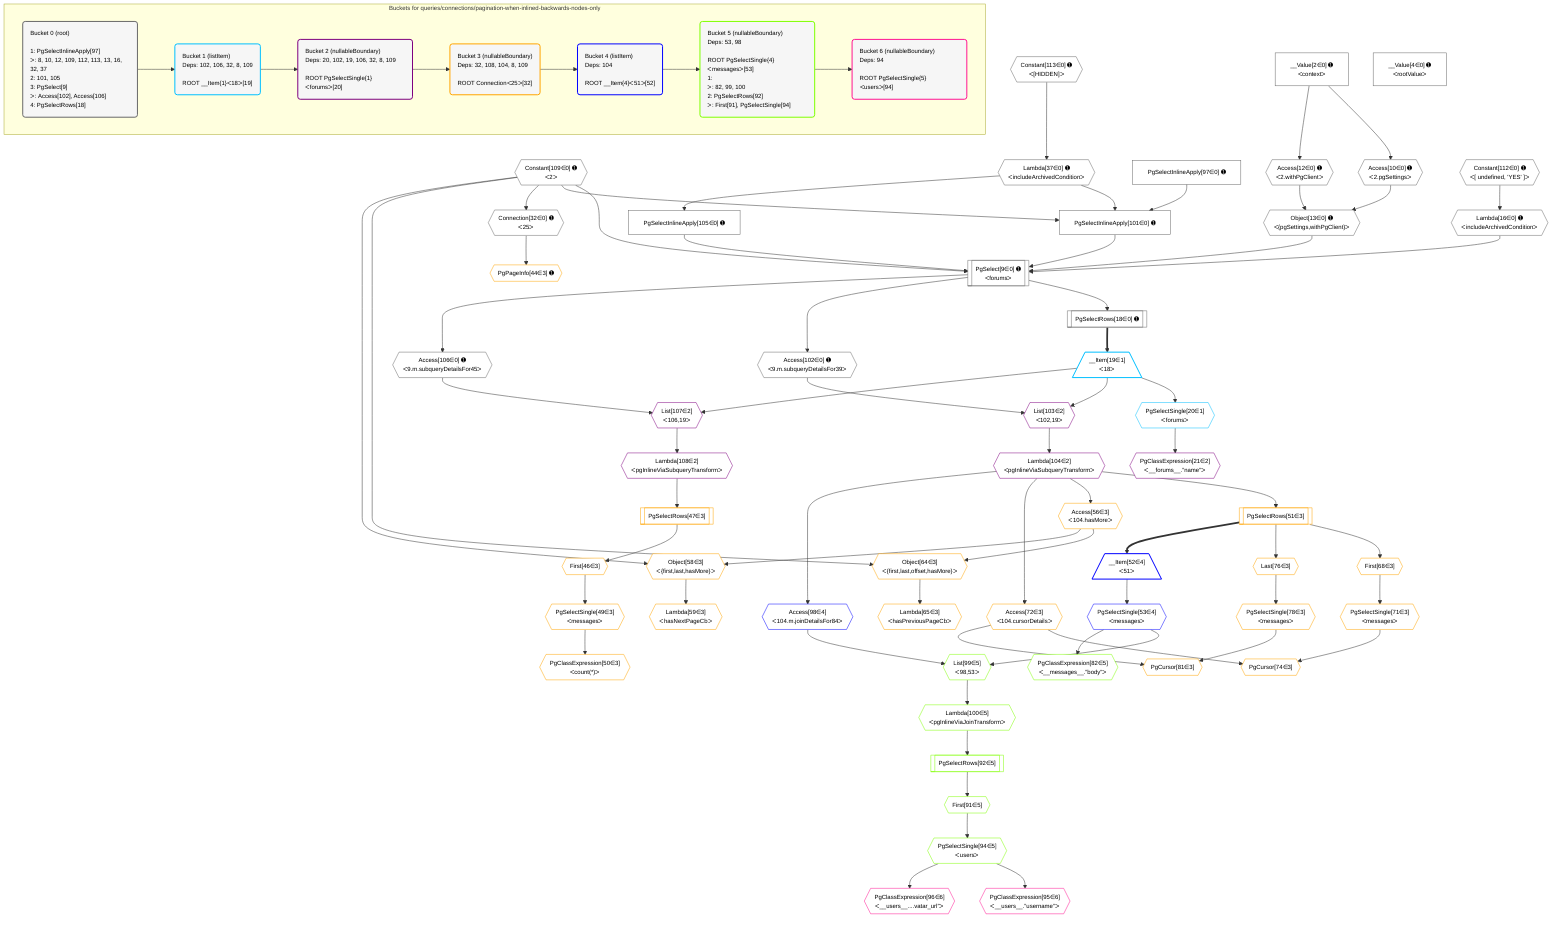 %%{init: {'themeVariables': { 'fontSize': '12px'}}}%%
graph TD
    classDef path fill:#eee,stroke:#000,color:#000
    classDef plan fill:#fff,stroke-width:1px,color:#000
    classDef itemplan fill:#fff,stroke-width:2px,color:#000
    classDef unbatchedplan fill:#dff,stroke-width:1px,color:#000
    classDef sideeffectplan fill:#fcc,stroke-width:2px,color:#000
    classDef bucket fill:#f6f6f6,color:#000,stroke-width:2px,text-align:left

    subgraph "Buckets for queries/connections/pagination-when-inlined-backwards-nodes-only"
    Bucket0("Bucket 0 (root)<br /><br />1: PgSelectInlineApply[97]<br />ᐳ: 8, 10, 12, 109, 112, 113, 13, 16, 32, 37<br />2: 101, 105<br />3: PgSelect[9]<br />ᐳ: Access[102], Access[106]<br />4: PgSelectRows[18]"):::bucket
    Bucket1("Bucket 1 (listItem)<br />Deps: 102, 106, 32, 8, 109<br /><br />ROOT __Item{1}ᐸ18ᐳ[19]"):::bucket
    Bucket2("Bucket 2 (nullableBoundary)<br />Deps: 20, 102, 19, 106, 32, 8, 109<br /><br />ROOT PgSelectSingle{1}ᐸforumsᐳ[20]"):::bucket
    Bucket3("Bucket 3 (nullableBoundary)<br />Deps: 32, 108, 104, 8, 109<br /><br />ROOT Connectionᐸ25ᐳ[32]"):::bucket
    Bucket4("Bucket 4 (listItem)<br />Deps: 104<br /><br />ROOT __Item{4}ᐸ51ᐳ[52]"):::bucket
    Bucket5("Bucket 5 (nullableBoundary)<br />Deps: 53, 98<br /><br />ROOT PgSelectSingle{4}ᐸmessagesᐳ[53]<br />1: <br />ᐳ: 82, 99, 100<br />2: PgSelectRows[92]<br />ᐳ: First[91], PgSelectSingle[94]"):::bucket
    Bucket6("Bucket 6 (nullableBoundary)<br />Deps: 94<br /><br />ROOT PgSelectSingle{5}ᐸusersᐳ[94]"):::bucket
    end
    Bucket0 --> Bucket1
    Bucket1 --> Bucket2
    Bucket2 --> Bucket3
    Bucket3 --> Bucket4
    Bucket4 --> Bucket5
    Bucket5 --> Bucket6

    %% plan dependencies
    PgSelect9[["PgSelect[9∈0] ➊<br />ᐸforumsᐳ"]]:::plan
    Object13{{"Object[13∈0] ➊<br />ᐸ{pgSettings,withPgClient}ᐳ"}}:::plan
    Constant109{{"Constant[109∈0] ➊<br />ᐸ2ᐳ"}}:::plan
    Lambda16{{"Lambda[16∈0] ➊<br />ᐸincludeArchivedConditionᐳ"}}:::plan
    PgSelectInlineApply101["PgSelectInlineApply[101∈0] ➊"]:::plan
    PgSelectInlineApply105["PgSelectInlineApply[105∈0] ➊"]:::plan
    Object13 & Constant109 & Lambda16 & PgSelectInlineApply101 & PgSelectInlineApply105 --> PgSelect9
    Lambda37{{"Lambda[37∈0] ➊<br />ᐸincludeArchivedConditionᐳ"}}:::plan
    PgSelectInlineApply97["PgSelectInlineApply[97∈0] ➊"]:::plan
    Constant109 & Lambda37 & PgSelectInlineApply97 --> PgSelectInlineApply101
    Access10{{"Access[10∈0] ➊<br />ᐸ2.pgSettingsᐳ"}}:::plan
    Access12{{"Access[12∈0] ➊<br />ᐸ2.withPgClientᐳ"}}:::plan
    Access10 & Access12 --> Object13
    __Value2["__Value[2∈0] ➊<br />ᐸcontextᐳ"]:::plan
    __Value2 --> Access10
    __Value2 --> Access12
    Constant112{{"Constant[112∈0] ➊<br />ᐸ[ undefined, 'YES' ]ᐳ"}}:::plan
    Constant112 --> Lambda16
    PgSelectRows18[["PgSelectRows[18∈0] ➊"]]:::plan
    PgSelect9 --> PgSelectRows18
    Connection32{{"Connection[32∈0] ➊<br />ᐸ25ᐳ"}}:::plan
    Constant109 --> Connection32
    Constant113{{"Constant[113∈0] ➊<br />ᐸ[HIDDEN]ᐳ"}}:::plan
    Constant113 --> Lambda37
    Access102{{"Access[102∈0] ➊<br />ᐸ9.m.subqueryDetailsFor39ᐳ"}}:::plan
    PgSelect9 --> Access102
    Lambda37 --> PgSelectInlineApply105
    Access106{{"Access[106∈0] ➊<br />ᐸ9.m.subqueryDetailsFor45ᐳ"}}:::plan
    PgSelect9 --> Access106
    __Value4["__Value[4∈0] ➊<br />ᐸrootValueᐳ"]:::plan
    __Item19[/"__Item[19∈1]<br />ᐸ18ᐳ"\]:::itemplan
    PgSelectRows18 ==> __Item19
    PgSelectSingle20{{"PgSelectSingle[20∈1]<br />ᐸforumsᐳ"}}:::plan
    __Item19 --> PgSelectSingle20
    List103{{"List[103∈2]<br />ᐸ102,19ᐳ"}}:::plan
    Access102 & __Item19 --> List103
    List107{{"List[107∈2]<br />ᐸ106,19ᐳ"}}:::plan
    Access106 & __Item19 --> List107
    PgClassExpression21{{"PgClassExpression[21∈2]<br />ᐸ__forums__.”name”ᐳ"}}:::plan
    PgSelectSingle20 --> PgClassExpression21
    Lambda104{{"Lambda[104∈2]<br />ᐸpgInlineViaSubqueryTransformᐳ"}}:::plan
    List103 --> Lambda104
    Lambda108{{"Lambda[108∈2]<br />ᐸpgInlineViaSubqueryTransformᐳ"}}:::plan
    List107 --> Lambda108
    Object64{{"Object[64∈3]<br />ᐸ{first,last,offset,hasMore}ᐳ"}}:::plan
    Access56{{"Access[56∈3]<br />ᐸ104.hasMoreᐳ"}}:::plan
    Constant109 & Access56 --> Object64
    Object58{{"Object[58∈3]<br />ᐸ{first,last,hasMore}ᐳ"}}:::plan
    Constant109 & Access56 --> Object58
    PgCursor74{{"PgCursor[74∈3]"}}:::plan
    PgSelectSingle71{{"PgSelectSingle[71∈3]<br />ᐸmessagesᐳ"}}:::plan
    Access72{{"Access[72∈3]<br />ᐸ104.cursorDetailsᐳ"}}:::plan
    PgSelectSingle71 & Access72 --> PgCursor74
    PgCursor81{{"PgCursor[81∈3]"}}:::plan
    PgSelectSingle78{{"PgSelectSingle[78∈3]<br />ᐸmessagesᐳ"}}:::plan
    PgSelectSingle78 & Access72 --> PgCursor81
    PgPageInfo44{{"PgPageInfo[44∈3] ➊"}}:::plan
    Connection32 --> PgPageInfo44
    First46{{"First[46∈3]"}}:::plan
    PgSelectRows47[["PgSelectRows[47∈3]"]]:::plan
    PgSelectRows47 --> First46
    Lambda108 --> PgSelectRows47
    PgSelectSingle49{{"PgSelectSingle[49∈3]<br />ᐸmessagesᐳ"}}:::plan
    First46 --> PgSelectSingle49
    PgClassExpression50{{"PgClassExpression[50∈3]<br />ᐸcount(*)ᐳ"}}:::plan
    PgSelectSingle49 --> PgClassExpression50
    PgSelectRows51[["PgSelectRows[51∈3]"]]:::plan
    Lambda104 --> PgSelectRows51
    Lambda104 --> Access56
    Lambda59{{"Lambda[59∈3]<br />ᐸhasNextPageCbᐳ"}}:::plan
    Object58 --> Lambda59
    Lambda65{{"Lambda[65∈3]<br />ᐸhasPreviousPageCbᐳ"}}:::plan
    Object64 --> Lambda65
    First68{{"First[68∈3]"}}:::plan
    PgSelectRows51 --> First68
    First68 --> PgSelectSingle71
    Lambda104 --> Access72
    Last76{{"Last[76∈3]"}}:::plan
    PgSelectRows51 --> Last76
    Last76 --> PgSelectSingle78
    __Item52[/"__Item[52∈4]<br />ᐸ51ᐳ"\]:::itemplan
    PgSelectRows51 ==> __Item52
    PgSelectSingle53{{"PgSelectSingle[53∈4]<br />ᐸmessagesᐳ"}}:::plan
    __Item52 --> PgSelectSingle53
    Access98{{"Access[98∈4]<br />ᐸ104.m.joinDetailsFor84ᐳ"}}:::plan
    Lambda104 --> Access98
    List99{{"List[99∈5]<br />ᐸ98,53ᐳ"}}:::plan
    Access98 & PgSelectSingle53 --> List99
    PgClassExpression82{{"PgClassExpression[82∈5]<br />ᐸ__messages__.”body”ᐳ"}}:::plan
    PgSelectSingle53 --> PgClassExpression82
    First91{{"First[91∈5]"}}:::plan
    PgSelectRows92[["PgSelectRows[92∈5]"]]:::plan
    PgSelectRows92 --> First91
    Lambda100{{"Lambda[100∈5]<br />ᐸpgInlineViaJoinTransformᐳ"}}:::plan
    Lambda100 --> PgSelectRows92
    PgSelectSingle94{{"PgSelectSingle[94∈5]<br />ᐸusersᐳ"}}:::plan
    First91 --> PgSelectSingle94
    List99 --> Lambda100
    PgClassExpression95{{"PgClassExpression[95∈6]<br />ᐸ__users__.”username”ᐳ"}}:::plan
    PgSelectSingle94 --> PgClassExpression95
    PgClassExpression96{{"PgClassExpression[96∈6]<br />ᐸ__users__....vatar_url”ᐳ"}}:::plan
    PgSelectSingle94 --> PgClassExpression96

    %% define steps
    classDef bucket0 stroke:#696969
    class Bucket0,__Value2,__Value4,PgSelect9,Access10,Access12,Object13,Lambda16,PgSelectRows18,Connection32,Lambda37,PgSelectInlineApply97,PgSelectInlineApply101,Access102,PgSelectInlineApply105,Access106,Constant109,Constant112,Constant113 bucket0
    classDef bucket1 stroke:#00bfff
    class Bucket1,__Item19,PgSelectSingle20 bucket1
    classDef bucket2 stroke:#7f007f
    class Bucket2,PgClassExpression21,List103,Lambda104,List107,Lambda108 bucket2
    classDef bucket3 stroke:#ffa500
    class Bucket3,PgPageInfo44,First46,PgSelectRows47,PgSelectSingle49,PgClassExpression50,PgSelectRows51,Access56,Object58,Lambda59,Object64,Lambda65,First68,PgSelectSingle71,Access72,PgCursor74,Last76,PgSelectSingle78,PgCursor81 bucket3
    classDef bucket4 stroke:#0000ff
    class Bucket4,__Item52,PgSelectSingle53,Access98 bucket4
    classDef bucket5 stroke:#7fff00
    class Bucket5,PgClassExpression82,First91,PgSelectRows92,PgSelectSingle94,List99,Lambda100 bucket5
    classDef bucket6 stroke:#ff1493
    class Bucket6,PgClassExpression95,PgClassExpression96 bucket6